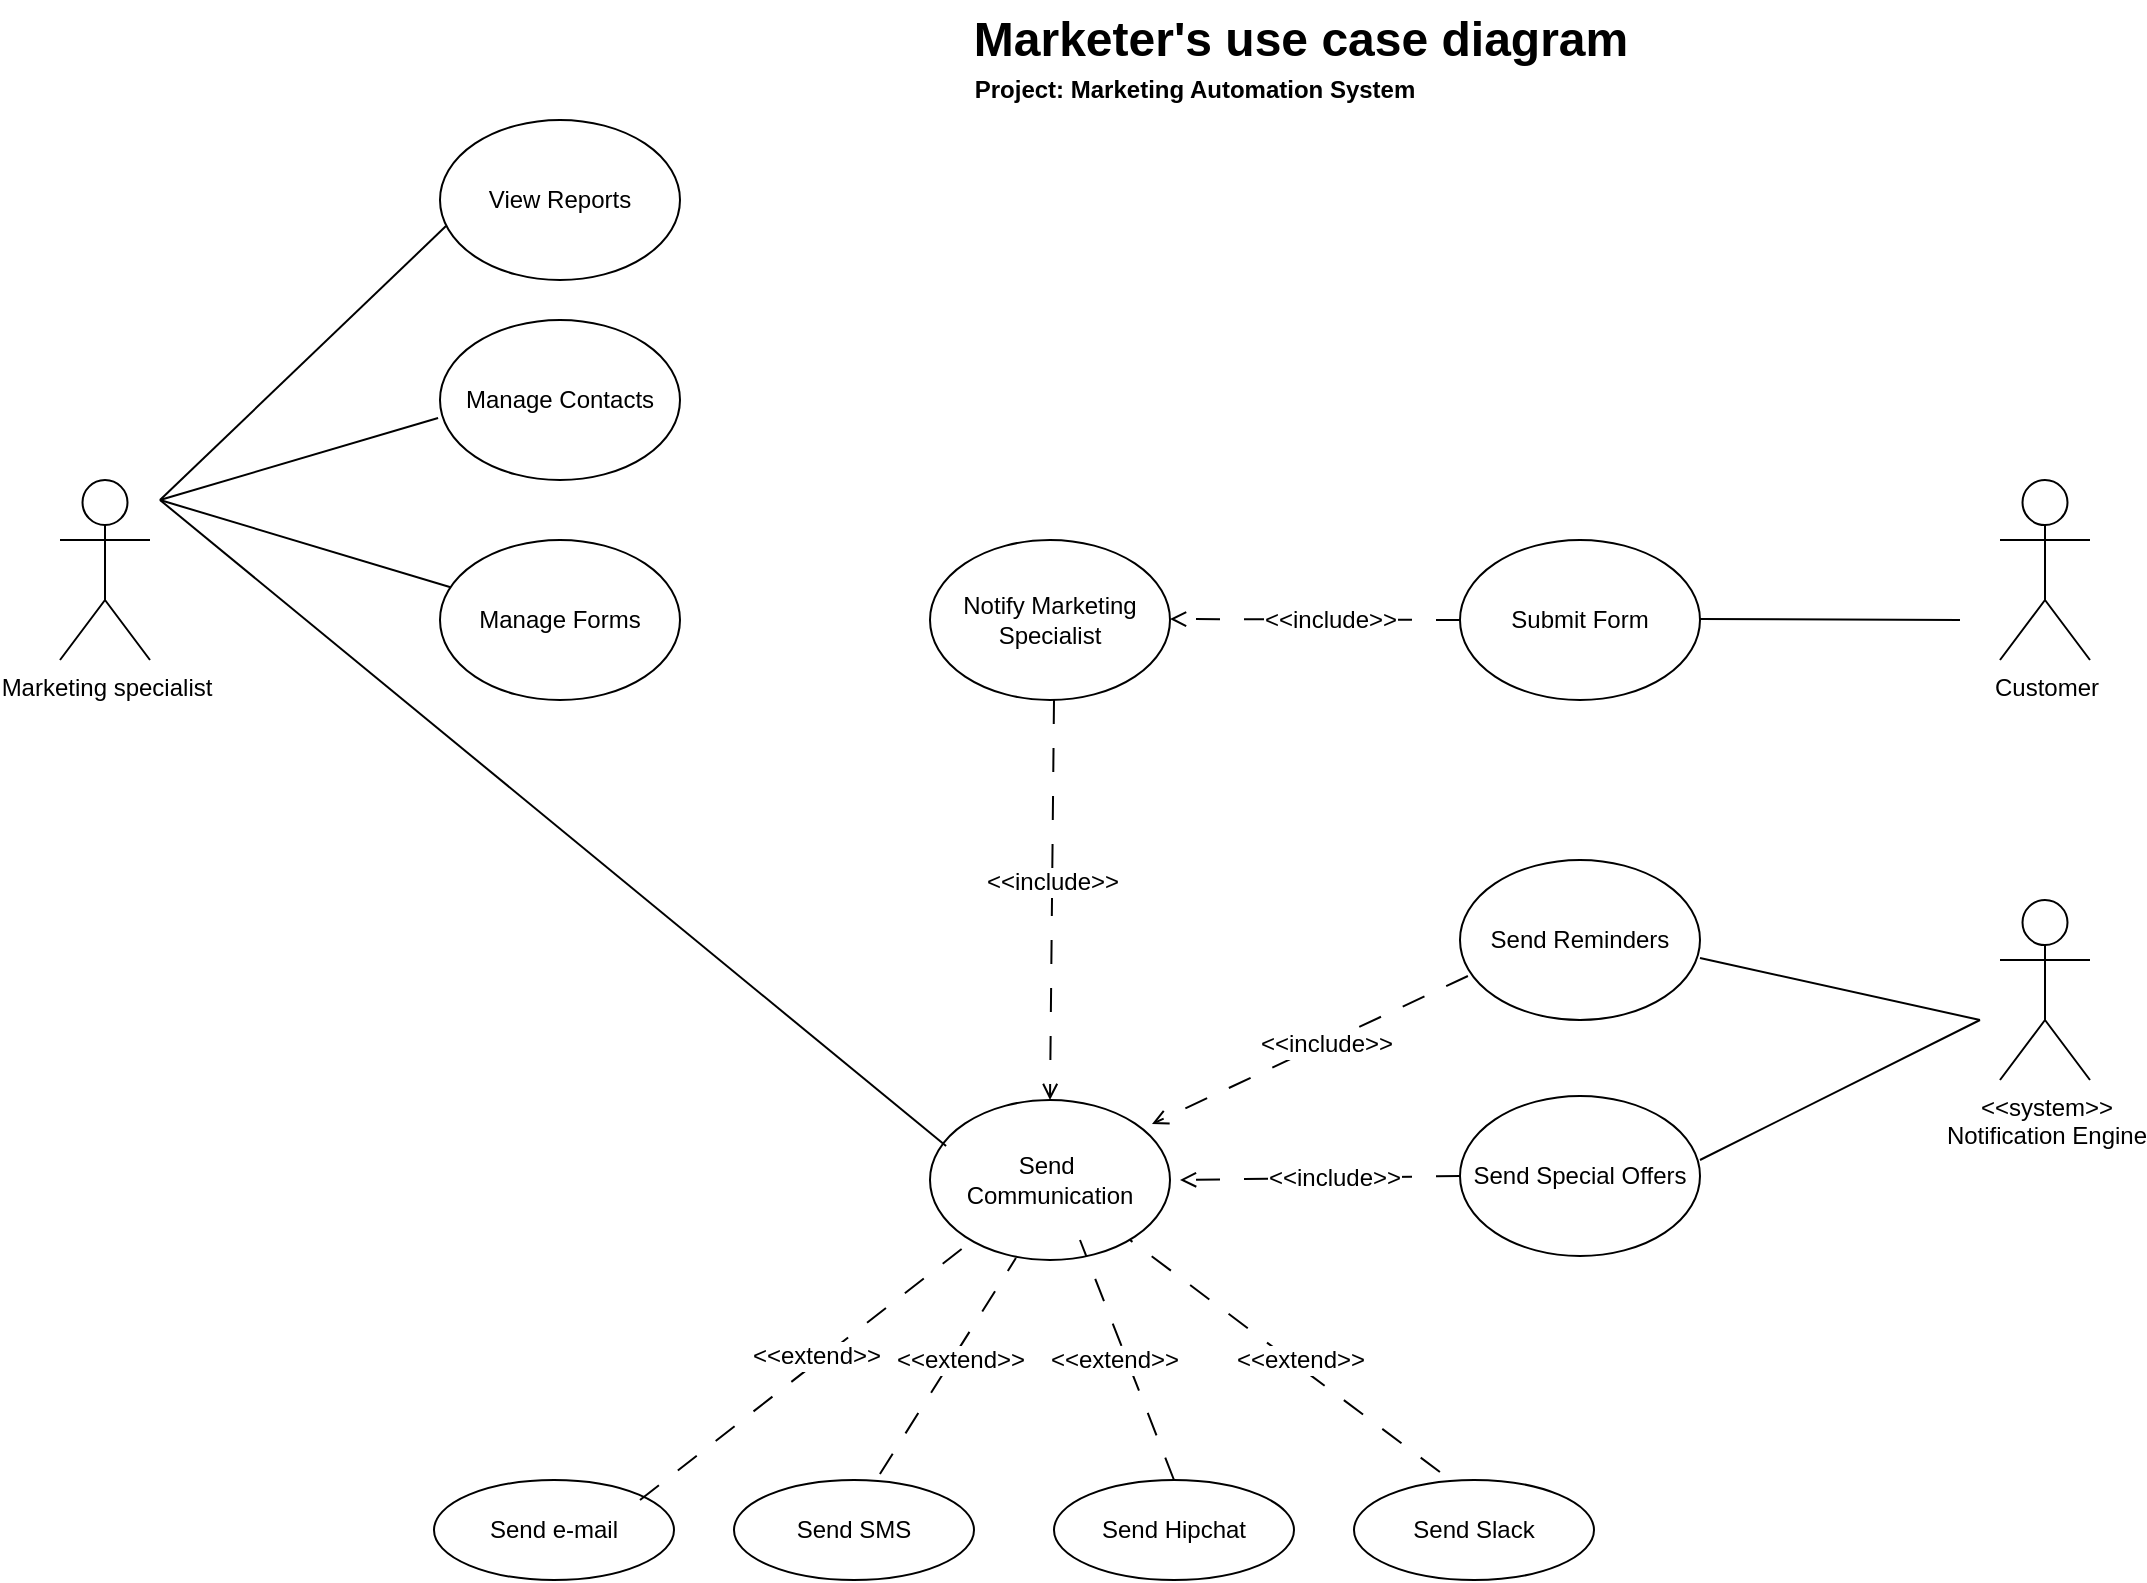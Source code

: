 <mxfile version="21.7.0" type="device">
  <diagram name="Página-1" id="l1d0gHR87kjEKVX3l4yo">
    <mxGraphModel dx="1434" dy="758" grid="1" gridSize="10" guides="1" tooltips="1" connect="1" arrows="1" fold="1" page="1" pageScale="1" pageWidth="1169" pageHeight="827" math="0" shadow="0">
      <root>
        <mxCell id="0" />
        <mxCell id="1" parent="0" />
        <mxCell id="lKLIBIe5lxp-Cx0wBljX-1" value="Marketing specialist" style="shape=umlActor;verticalLabelPosition=bottom;verticalAlign=top;html=1;outlineConnect=0;" vertex="1" parent="1">
          <mxGeometry x="90" y="280" width="45" height="90" as="geometry" />
        </mxCell>
        <mxCell id="lKLIBIe5lxp-Cx0wBljX-2" value="View Reports" style="ellipse;whiteSpace=wrap;html=1;" vertex="1" parent="1">
          <mxGeometry x="280" y="100" width="120" height="80" as="geometry" />
        </mxCell>
        <mxCell id="lKLIBIe5lxp-Cx0wBljX-3" value="Manage Contacts" style="ellipse;whiteSpace=wrap;html=1;" vertex="1" parent="1">
          <mxGeometry x="280" y="200" width="120" height="80" as="geometry" />
        </mxCell>
        <mxCell id="lKLIBIe5lxp-Cx0wBljX-4" value="Manage Forms" style="ellipse;whiteSpace=wrap;html=1;" vertex="1" parent="1">
          <mxGeometry x="280" y="310" width="120" height="80" as="geometry" />
        </mxCell>
        <mxCell id="lKLIBIe5lxp-Cx0wBljX-5" value="Notify Marketing Specialist" style="ellipse;whiteSpace=wrap;html=1;" vertex="1" parent="1">
          <mxGeometry x="525" y="310" width="120" height="80" as="geometry" />
        </mxCell>
        <mxCell id="lKLIBIe5lxp-Cx0wBljX-6" value="Submit Form" style="ellipse;whiteSpace=wrap;html=1;" vertex="1" parent="1">
          <mxGeometry x="790" y="310" width="120" height="80" as="geometry" />
        </mxCell>
        <mxCell id="lKLIBIe5lxp-Cx0wBljX-7" value="Send&amp;nbsp;&lt;br&gt;Communication" style="ellipse;whiteSpace=wrap;html=1;" vertex="1" parent="1">
          <mxGeometry x="525" y="590" width="120" height="80" as="geometry" />
        </mxCell>
        <mxCell id="lKLIBIe5lxp-Cx0wBljX-8" value="Send Reminders" style="ellipse;whiteSpace=wrap;html=1;" vertex="1" parent="1">
          <mxGeometry x="790" y="470" width="120" height="80" as="geometry" />
        </mxCell>
        <mxCell id="lKLIBIe5lxp-Cx0wBljX-9" value="Send Special Offers" style="ellipse;whiteSpace=wrap;html=1;" vertex="1" parent="1">
          <mxGeometry x="790" y="588" width="120" height="80" as="geometry" />
        </mxCell>
        <mxCell id="lKLIBIe5lxp-Cx0wBljX-10" value="Send e-mail" style="ellipse;whiteSpace=wrap;html=1;" vertex="1" parent="1">
          <mxGeometry x="277" y="780" width="120" height="50" as="geometry" />
        </mxCell>
        <mxCell id="lKLIBIe5lxp-Cx0wBljX-11" value="Send SMS" style="ellipse;whiteSpace=wrap;html=1;" vertex="1" parent="1">
          <mxGeometry x="427" y="780" width="120" height="50" as="geometry" />
        </mxCell>
        <mxCell id="lKLIBIe5lxp-Cx0wBljX-12" value="Send Hipchat" style="ellipse;whiteSpace=wrap;html=1;" vertex="1" parent="1">
          <mxGeometry x="587" y="780" width="120" height="50" as="geometry" />
        </mxCell>
        <mxCell id="lKLIBIe5lxp-Cx0wBljX-13" value="Send Slack" style="ellipse;whiteSpace=wrap;html=1;" vertex="1" parent="1">
          <mxGeometry x="737" y="780" width="120" height="50" as="geometry" />
        </mxCell>
        <mxCell id="lKLIBIe5lxp-Cx0wBljX-14" value="" style="endArrow=none;html=1;rounded=0;entryX=0.025;entryY=0.663;entryDx=0;entryDy=0;entryPerimeter=0;" edge="1" parent="1" target="lKLIBIe5lxp-Cx0wBljX-2">
          <mxGeometry width="50" height="50" relative="1" as="geometry">
            <mxPoint x="140" y="290" as="sourcePoint" />
            <mxPoint x="185" y="240" as="targetPoint" />
          </mxGeometry>
        </mxCell>
        <mxCell id="lKLIBIe5lxp-Cx0wBljX-15" value="" style="endArrow=none;html=1;rounded=0;" edge="1" parent="1" target="lKLIBIe5lxp-Cx0wBljX-4">
          <mxGeometry width="50" height="50" relative="1" as="geometry">
            <mxPoint x="140" y="290" as="sourcePoint" />
            <mxPoint x="293" y="163" as="targetPoint" />
          </mxGeometry>
        </mxCell>
        <mxCell id="lKLIBIe5lxp-Cx0wBljX-16" value="" style="endArrow=none;html=1;rounded=0;entryX=-0.008;entryY=0.613;entryDx=0;entryDy=0;entryPerimeter=0;" edge="1" parent="1" target="lKLIBIe5lxp-Cx0wBljX-3">
          <mxGeometry width="50" height="50" relative="1" as="geometry">
            <mxPoint x="140" y="290" as="sourcePoint" />
            <mxPoint x="325" y="280" as="targetPoint" />
          </mxGeometry>
        </mxCell>
        <mxCell id="lKLIBIe5lxp-Cx0wBljX-17" value="Marketer&#39;s use case diagram" style="text;strokeColor=none;fillColor=none;html=1;fontSize=24;fontStyle=1;verticalAlign=middle;align=center;" vertex="1" parent="1">
          <mxGeometry x="660" y="40" width="100" height="40" as="geometry" />
        </mxCell>
        <mxCell id="lKLIBIe5lxp-Cx0wBljX-18" value="Project: Marketing Automation System" style="text;align=center;fontStyle=1;verticalAlign=middle;spacingLeft=3;spacingRight=3;strokeColor=none;rotatable=0;points=[[0,0.5],[1,0.5]];portConstraint=eastwest;html=1;" vertex="1" parent="1">
          <mxGeometry x="617" y="72" width="80" height="26" as="geometry" />
        </mxCell>
        <mxCell id="lKLIBIe5lxp-Cx0wBljX-20" value="Customer" style="shape=umlActor;verticalLabelPosition=bottom;verticalAlign=top;html=1;outlineConnect=0;" vertex="1" parent="1">
          <mxGeometry x="1060" y="280" width="45" height="90" as="geometry" />
        </mxCell>
        <mxCell id="lKLIBIe5lxp-Cx0wBljX-21" value="&amp;lt;&amp;lt;system&amp;gt;&amp;gt;&lt;br&gt;Notification Engine" style="shape=umlActor;verticalLabelPosition=bottom;verticalAlign=top;html=1;outlineConnect=0;" vertex="1" parent="1">
          <mxGeometry x="1060" y="490" width="45" height="90" as="geometry" />
        </mxCell>
        <mxCell id="lKLIBIe5lxp-Cx0wBljX-22" value="" style="endArrow=none;html=1;rounded=0;" edge="1" parent="1">
          <mxGeometry width="50" height="50" relative="1" as="geometry">
            <mxPoint x="910" y="349.5" as="sourcePoint" />
            <mxPoint x="1040" y="350" as="targetPoint" />
          </mxGeometry>
        </mxCell>
        <mxCell id="lKLIBIe5lxp-Cx0wBljX-23" value="" style="endArrow=open;html=1;rounded=0;endFill=0;exitX=0;exitY=0.5;exitDx=0;exitDy=0;dashed=1;dashPattern=12 12;" edge="1" parent="1" source="lKLIBIe5lxp-Cx0wBljX-6">
          <mxGeometry width="50" height="50" relative="1" as="geometry">
            <mxPoint x="780" y="350" as="sourcePoint" />
            <mxPoint x="645" y="349.5" as="targetPoint" />
          </mxGeometry>
        </mxCell>
        <mxCell id="lKLIBIe5lxp-Cx0wBljX-25" value="&lt;font style=&quot;font-size: 12px;&quot;&gt;&amp;lt;&amp;lt;include&amp;gt;&amp;gt;&lt;/font&gt;" style="edgeLabel;html=1;align=center;verticalAlign=middle;resizable=0;points=[];" vertex="1" connectable="0" parent="lKLIBIe5lxp-Cx0wBljX-23">
          <mxGeometry x="-0.096" relative="1" as="geometry">
            <mxPoint as="offset" />
          </mxGeometry>
        </mxCell>
        <mxCell id="lKLIBIe5lxp-Cx0wBljX-26" value="" style="endArrow=open;html=1;rounded=0;endFill=0;dashed=1;dashPattern=12 12;entryX=0.5;entryY=0;entryDx=0;entryDy=0;" edge="1" parent="1" target="lKLIBIe5lxp-Cx0wBljX-7">
          <mxGeometry width="50" height="50" relative="1" as="geometry">
            <mxPoint x="587" y="390" as="sourcePoint" />
            <mxPoint x="587" y="580" as="targetPoint" />
          </mxGeometry>
        </mxCell>
        <mxCell id="lKLIBIe5lxp-Cx0wBljX-27" value="&lt;font style=&quot;font-size: 12px;&quot;&gt;&amp;lt;&amp;lt;include&amp;gt;&amp;gt;&lt;/font&gt;" style="edgeLabel;html=1;align=center;verticalAlign=middle;resizable=0;points=[];" vertex="1" connectable="0" parent="lKLIBIe5lxp-Cx0wBljX-26">
          <mxGeometry x="-0.096" relative="1" as="geometry">
            <mxPoint as="offset" />
          </mxGeometry>
        </mxCell>
        <mxCell id="lKLIBIe5lxp-Cx0wBljX-28" value="" style="endArrow=none;html=1;rounded=0;" edge="1" parent="1">
          <mxGeometry width="50" height="50" relative="1" as="geometry">
            <mxPoint x="910" y="620" as="sourcePoint" />
            <mxPoint x="1050" y="550" as="targetPoint" />
          </mxGeometry>
        </mxCell>
        <mxCell id="lKLIBIe5lxp-Cx0wBljX-29" value="" style="endArrow=none;html=1;rounded=0;exitX=1;exitY=0.613;exitDx=0;exitDy=0;exitPerimeter=0;" edge="1" parent="1" source="lKLIBIe5lxp-Cx0wBljX-8">
          <mxGeometry width="50" height="50" relative="1" as="geometry">
            <mxPoint x="950" y="520" as="sourcePoint" />
            <mxPoint x="1050" y="550" as="targetPoint" />
          </mxGeometry>
        </mxCell>
        <mxCell id="lKLIBIe5lxp-Cx0wBljX-30" value="" style="endArrow=open;html=1;rounded=0;endFill=0;exitX=0.033;exitY=0.725;exitDx=0;exitDy=0;dashed=1;dashPattern=12 12;entryX=0.925;entryY=0.15;entryDx=0;entryDy=0;entryPerimeter=0;exitPerimeter=0;" edge="1" parent="1" source="lKLIBIe5lxp-Cx0wBljX-8" target="lKLIBIe5lxp-Cx0wBljX-7">
          <mxGeometry width="50" height="50" relative="1" as="geometry">
            <mxPoint x="805" y="520.5" as="sourcePoint" />
            <mxPoint x="660" y="520" as="targetPoint" />
          </mxGeometry>
        </mxCell>
        <mxCell id="lKLIBIe5lxp-Cx0wBljX-31" value="&lt;font style=&quot;font-size: 12px;&quot;&gt;&amp;lt;&amp;lt;include&amp;gt;&amp;gt;&lt;/font&gt;" style="edgeLabel;html=1;align=center;verticalAlign=middle;resizable=0;points=[];" vertex="1" connectable="0" parent="lKLIBIe5lxp-Cx0wBljX-30">
          <mxGeometry x="-0.096" relative="1" as="geometry">
            <mxPoint as="offset" />
          </mxGeometry>
        </mxCell>
        <mxCell id="lKLIBIe5lxp-Cx0wBljX-32" value="" style="endArrow=open;html=1;rounded=0;endFill=0;dashed=1;dashPattern=12 12;exitX=0;exitY=0.5;exitDx=0;exitDy=0;" edge="1" parent="1" source="lKLIBIe5lxp-Cx0wBljX-9">
          <mxGeometry width="50" height="50" relative="1" as="geometry">
            <mxPoint x="780" y="630" as="sourcePoint" />
            <mxPoint x="650" y="630" as="targetPoint" />
          </mxGeometry>
        </mxCell>
        <mxCell id="lKLIBIe5lxp-Cx0wBljX-33" value="&lt;font style=&quot;font-size: 12px;&quot;&gt;&amp;lt;&amp;lt;include&amp;gt;&amp;gt;&lt;/font&gt;" style="edgeLabel;html=1;align=center;verticalAlign=middle;resizable=0;points=[];" vertex="1" connectable="0" parent="lKLIBIe5lxp-Cx0wBljX-32">
          <mxGeometry x="-0.096" relative="1" as="geometry">
            <mxPoint as="offset" />
          </mxGeometry>
        </mxCell>
        <mxCell id="lKLIBIe5lxp-Cx0wBljX-34" value="" style="endArrow=none;dashed=1;html=1;rounded=0;dashPattern=12 12;" edge="1" parent="1" target="lKLIBIe5lxp-Cx0wBljX-7">
          <mxGeometry width="50" height="50" relative="1" as="geometry">
            <mxPoint x="380" y="790" as="sourcePoint" />
            <mxPoint x="430" y="740" as="targetPoint" />
          </mxGeometry>
        </mxCell>
        <mxCell id="lKLIBIe5lxp-Cx0wBljX-38" value="&lt;font style=&quot;font-size: 12px;&quot;&gt;&amp;lt;&amp;lt;extend&amp;gt;&amp;gt;&lt;/font&gt;" style="edgeLabel;html=1;align=center;verticalAlign=middle;resizable=0;points=[];" vertex="1" connectable="0" parent="lKLIBIe5lxp-Cx0wBljX-34">
          <mxGeometry x="0.066" y="2" relative="1" as="geometry">
            <mxPoint y="-1" as="offset" />
          </mxGeometry>
        </mxCell>
        <mxCell id="lKLIBIe5lxp-Cx0wBljX-35" value="" style="endArrow=none;dashed=1;html=1;rounded=0;dashPattern=12 12;exitX=0.358;exitY=-0.08;exitDx=0;exitDy=0;exitPerimeter=0;" edge="1" parent="1" source="lKLIBIe5lxp-Cx0wBljX-13" target="lKLIBIe5lxp-Cx0wBljX-7">
          <mxGeometry width="50" height="50" relative="1" as="geometry">
            <mxPoint x="390" y="800" as="sourcePoint" />
            <mxPoint x="556" y="670" as="targetPoint" />
          </mxGeometry>
        </mxCell>
        <mxCell id="lKLIBIe5lxp-Cx0wBljX-36" value="" style="endArrow=none;dashed=1;html=1;rounded=0;dashPattern=12 12;exitX=0.608;exitY=-0.06;exitDx=0;exitDy=0;exitPerimeter=0;entryX=0.358;entryY=0.988;entryDx=0;entryDy=0;entryPerimeter=0;" edge="1" parent="1" source="lKLIBIe5lxp-Cx0wBljX-11" target="lKLIBIe5lxp-Cx0wBljX-7">
          <mxGeometry width="50" height="50" relative="1" as="geometry">
            <mxPoint x="400" y="810" as="sourcePoint" />
            <mxPoint x="570" y="680" as="targetPoint" />
          </mxGeometry>
        </mxCell>
        <mxCell id="lKLIBIe5lxp-Cx0wBljX-37" value="" style="endArrow=none;dashed=1;html=1;rounded=0;dashPattern=12 12;exitX=0.5;exitY=0;exitDx=0;exitDy=0;" edge="1" parent="1" source="lKLIBIe5lxp-Cx0wBljX-12">
          <mxGeometry width="50" height="50" relative="1" as="geometry">
            <mxPoint x="667" y="780" as="sourcePoint" />
            <mxPoint x="600" y="660" as="targetPoint" />
          </mxGeometry>
        </mxCell>
        <mxCell id="lKLIBIe5lxp-Cx0wBljX-39" value="&lt;font style=&quot;font-size: 12px;&quot;&gt;&amp;lt;&amp;lt;extend&amp;gt;&amp;gt;&lt;/font&gt;" style="edgeLabel;html=1;align=center;verticalAlign=middle;resizable=0;points=[];" vertex="1" connectable="0" parent="1">
          <mxGeometry x="540.001" y="720.003" as="geometry" />
        </mxCell>
        <mxCell id="lKLIBIe5lxp-Cx0wBljX-40" value="&lt;font style=&quot;font-size: 12px;&quot;&gt;&amp;lt;&amp;lt;extend&amp;gt;&amp;gt;&lt;/font&gt;" style="edgeLabel;html=1;align=center;verticalAlign=middle;resizable=0;points=[];" vertex="1" connectable="0" parent="1">
          <mxGeometry x="617.001" y="720.003" as="geometry" />
        </mxCell>
        <mxCell id="lKLIBIe5lxp-Cx0wBljX-41" value="&lt;font style=&quot;font-size: 12px;&quot;&gt;&amp;lt;&amp;lt;extend&amp;gt;&amp;gt;&lt;/font&gt;" style="edgeLabel;html=1;align=center;verticalAlign=middle;resizable=0;points=[];" vertex="1" connectable="0" parent="1">
          <mxGeometry x="710.001" y="720.003" as="geometry" />
        </mxCell>
        <mxCell id="lKLIBIe5lxp-Cx0wBljX-42" value="" style="endArrow=none;html=1;rounded=0;entryX=0.067;entryY=0.288;entryDx=0;entryDy=0;entryPerimeter=0;" edge="1" parent="1" target="lKLIBIe5lxp-Cx0wBljX-7">
          <mxGeometry width="50" height="50" relative="1" as="geometry">
            <mxPoint x="140" y="290" as="sourcePoint" />
            <mxPoint x="335" y="504" as="targetPoint" />
          </mxGeometry>
        </mxCell>
      </root>
    </mxGraphModel>
  </diagram>
</mxfile>
